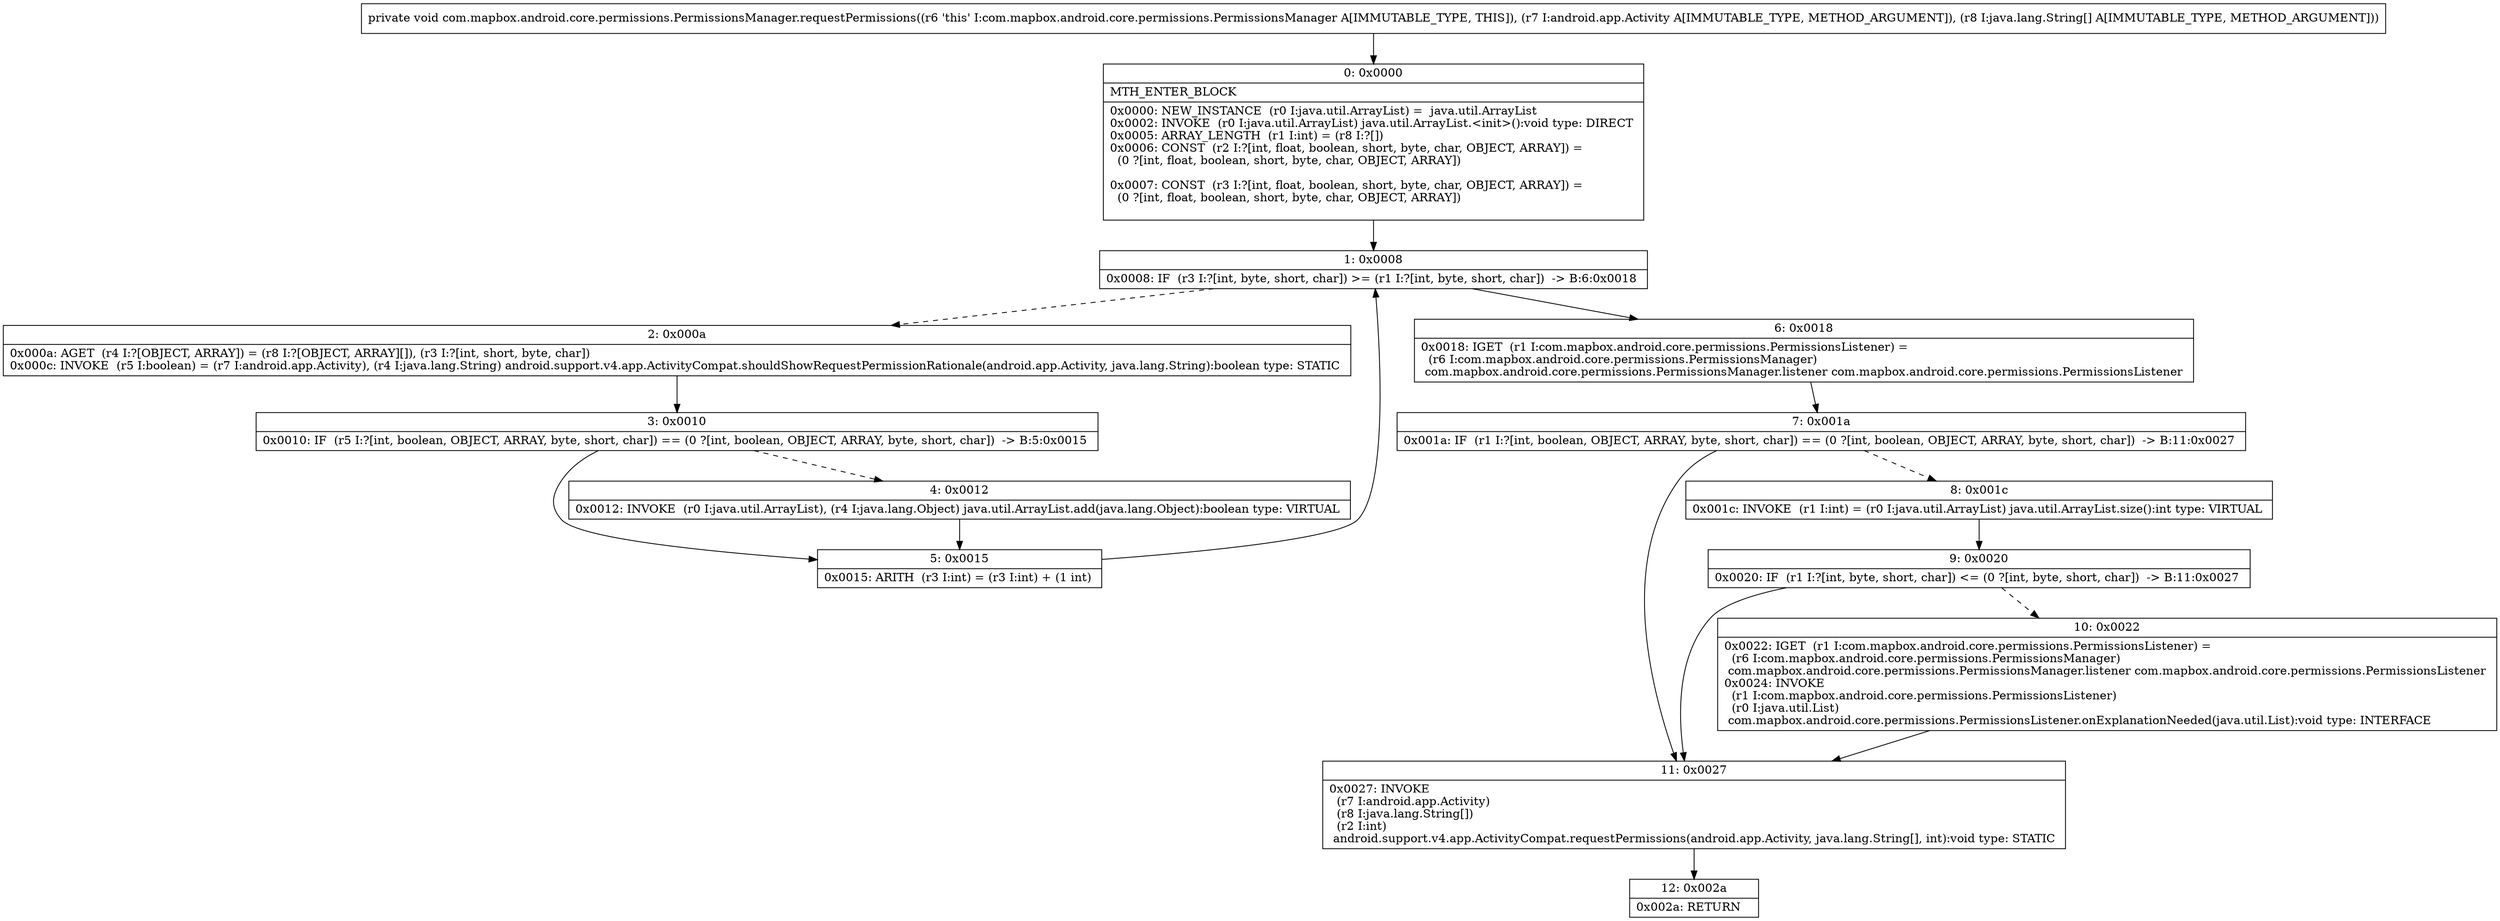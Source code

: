 digraph "CFG forcom.mapbox.android.core.permissions.PermissionsManager.requestPermissions(Landroid\/app\/Activity;[Ljava\/lang\/String;)V" {
Node_0 [shape=record,label="{0\:\ 0x0000|MTH_ENTER_BLOCK\l|0x0000: NEW_INSTANCE  (r0 I:java.util.ArrayList) =  java.util.ArrayList \l0x0002: INVOKE  (r0 I:java.util.ArrayList) java.util.ArrayList.\<init\>():void type: DIRECT \l0x0005: ARRAY_LENGTH  (r1 I:int) = (r8 I:?[]) \l0x0006: CONST  (r2 I:?[int, float, boolean, short, byte, char, OBJECT, ARRAY]) = \l  (0 ?[int, float, boolean, short, byte, char, OBJECT, ARRAY])\l \l0x0007: CONST  (r3 I:?[int, float, boolean, short, byte, char, OBJECT, ARRAY]) = \l  (0 ?[int, float, boolean, short, byte, char, OBJECT, ARRAY])\l \l}"];
Node_1 [shape=record,label="{1\:\ 0x0008|0x0008: IF  (r3 I:?[int, byte, short, char]) \>= (r1 I:?[int, byte, short, char])  \-\> B:6:0x0018 \l}"];
Node_2 [shape=record,label="{2\:\ 0x000a|0x000a: AGET  (r4 I:?[OBJECT, ARRAY]) = (r8 I:?[OBJECT, ARRAY][]), (r3 I:?[int, short, byte, char]) \l0x000c: INVOKE  (r5 I:boolean) = (r7 I:android.app.Activity), (r4 I:java.lang.String) android.support.v4.app.ActivityCompat.shouldShowRequestPermissionRationale(android.app.Activity, java.lang.String):boolean type: STATIC \l}"];
Node_3 [shape=record,label="{3\:\ 0x0010|0x0010: IF  (r5 I:?[int, boolean, OBJECT, ARRAY, byte, short, char]) == (0 ?[int, boolean, OBJECT, ARRAY, byte, short, char])  \-\> B:5:0x0015 \l}"];
Node_4 [shape=record,label="{4\:\ 0x0012|0x0012: INVOKE  (r0 I:java.util.ArrayList), (r4 I:java.lang.Object) java.util.ArrayList.add(java.lang.Object):boolean type: VIRTUAL \l}"];
Node_5 [shape=record,label="{5\:\ 0x0015|0x0015: ARITH  (r3 I:int) = (r3 I:int) + (1 int) \l}"];
Node_6 [shape=record,label="{6\:\ 0x0018|0x0018: IGET  (r1 I:com.mapbox.android.core.permissions.PermissionsListener) = \l  (r6 I:com.mapbox.android.core.permissions.PermissionsManager)\l com.mapbox.android.core.permissions.PermissionsManager.listener com.mapbox.android.core.permissions.PermissionsListener \l}"];
Node_7 [shape=record,label="{7\:\ 0x001a|0x001a: IF  (r1 I:?[int, boolean, OBJECT, ARRAY, byte, short, char]) == (0 ?[int, boolean, OBJECT, ARRAY, byte, short, char])  \-\> B:11:0x0027 \l}"];
Node_8 [shape=record,label="{8\:\ 0x001c|0x001c: INVOKE  (r1 I:int) = (r0 I:java.util.ArrayList) java.util.ArrayList.size():int type: VIRTUAL \l}"];
Node_9 [shape=record,label="{9\:\ 0x0020|0x0020: IF  (r1 I:?[int, byte, short, char]) \<= (0 ?[int, byte, short, char])  \-\> B:11:0x0027 \l}"];
Node_10 [shape=record,label="{10\:\ 0x0022|0x0022: IGET  (r1 I:com.mapbox.android.core.permissions.PermissionsListener) = \l  (r6 I:com.mapbox.android.core.permissions.PermissionsManager)\l com.mapbox.android.core.permissions.PermissionsManager.listener com.mapbox.android.core.permissions.PermissionsListener \l0x0024: INVOKE  \l  (r1 I:com.mapbox.android.core.permissions.PermissionsListener)\l  (r0 I:java.util.List)\l com.mapbox.android.core.permissions.PermissionsListener.onExplanationNeeded(java.util.List):void type: INTERFACE \l}"];
Node_11 [shape=record,label="{11\:\ 0x0027|0x0027: INVOKE  \l  (r7 I:android.app.Activity)\l  (r8 I:java.lang.String[])\l  (r2 I:int)\l android.support.v4.app.ActivityCompat.requestPermissions(android.app.Activity, java.lang.String[], int):void type: STATIC \l}"];
Node_12 [shape=record,label="{12\:\ 0x002a|0x002a: RETURN   \l}"];
MethodNode[shape=record,label="{private void com.mapbox.android.core.permissions.PermissionsManager.requestPermissions((r6 'this' I:com.mapbox.android.core.permissions.PermissionsManager A[IMMUTABLE_TYPE, THIS]), (r7 I:android.app.Activity A[IMMUTABLE_TYPE, METHOD_ARGUMENT]), (r8 I:java.lang.String[] A[IMMUTABLE_TYPE, METHOD_ARGUMENT])) }"];
MethodNode -> Node_0;
Node_0 -> Node_1;
Node_1 -> Node_2[style=dashed];
Node_1 -> Node_6;
Node_2 -> Node_3;
Node_3 -> Node_4[style=dashed];
Node_3 -> Node_5;
Node_4 -> Node_5;
Node_5 -> Node_1;
Node_6 -> Node_7;
Node_7 -> Node_8[style=dashed];
Node_7 -> Node_11;
Node_8 -> Node_9;
Node_9 -> Node_10[style=dashed];
Node_9 -> Node_11;
Node_10 -> Node_11;
Node_11 -> Node_12;
}

